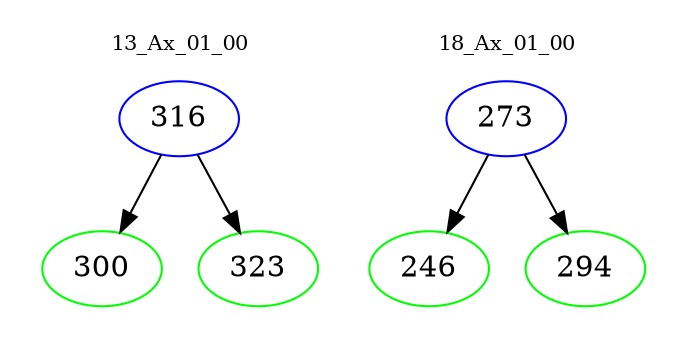 digraph{
subgraph cluster_0 {
color = white
label = "13_Ax_01_00";
fontsize=10;
T0_316 [label="316", color="blue"]
T0_316 -> T0_300 [color="black"]
T0_300 [label="300", color="green"]
T0_316 -> T0_323 [color="black"]
T0_323 [label="323", color="green"]
}
subgraph cluster_1 {
color = white
label = "18_Ax_01_00";
fontsize=10;
T1_273 [label="273", color="blue"]
T1_273 -> T1_246 [color="black"]
T1_246 [label="246", color="green"]
T1_273 -> T1_294 [color="black"]
T1_294 [label="294", color="green"]
}
}
